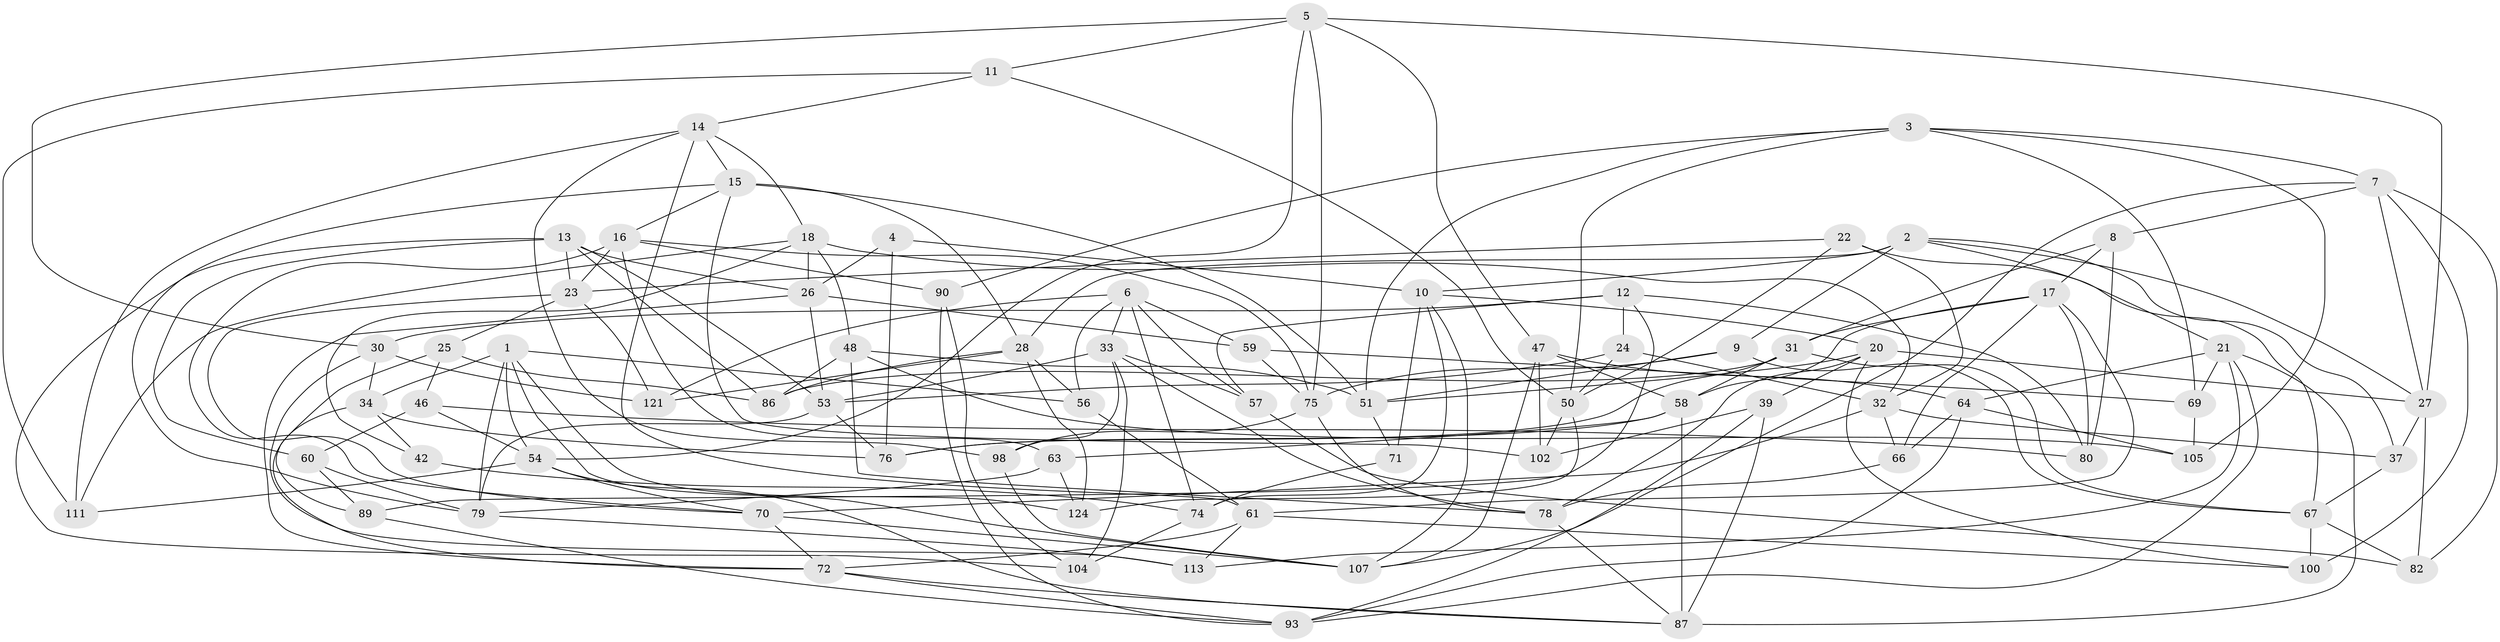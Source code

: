 // Generated by graph-tools (version 1.1) at 2025/24/03/03/25 07:24:24]
// undirected, 78 vertices, 196 edges
graph export_dot {
graph [start="1"]
  node [color=gray90,style=filled];
  1 [super="+92"];
  2 [super="+85"];
  3 [super="+116"];
  4;
  5 [super="+81"];
  6 [super="+19"];
  7 [super="+41"];
  8;
  9;
  10 [super="+36"];
  11;
  12 [super="+73"];
  13 [super="+77"];
  14 [super="+65"];
  15 [super="+62"];
  16 [super="+99"];
  17 [super="+55"];
  18 [super="+49"];
  20 [super="+40"];
  21 [super="+44"];
  22;
  23 [super="+29"];
  24;
  25;
  26 [super="+108"];
  27 [super="+38"];
  28 [super="+119"];
  30 [super="+43"];
  31 [super="+112"];
  32 [super="+35"];
  33 [super="+118"];
  34 [super="+45"];
  37;
  39;
  42;
  46;
  47 [super="+52"];
  48 [super="+117"];
  50 [super="+68"];
  51 [super="+83"];
  53 [super="+95"];
  54 [super="+103"];
  56;
  57;
  58 [super="+120"];
  59;
  60;
  61 [super="+94"];
  63;
  64 [super="+114"];
  66;
  67 [super="+101"];
  69;
  70 [super="+96"];
  71;
  72 [super="+123"];
  74 [super="+115"];
  75 [super="+97"];
  76 [super="+88"];
  78 [super="+110"];
  79 [super="+84"];
  80;
  82;
  86 [super="+91"];
  87 [super="+106"];
  89;
  90;
  93 [super="+109"];
  98;
  100;
  102;
  104;
  105;
  107 [super="+122"];
  111;
  113;
  121;
  124;
  1 -- 124;
  1 -- 56;
  1 -- 34;
  1 -- 107;
  1 -- 79;
  1 -- 54;
  2 -- 28;
  2 -- 21;
  2 -- 10;
  2 -- 9;
  2 -- 27;
  2 -- 37;
  3 -- 90;
  3 -- 69;
  3 -- 51;
  3 -- 105;
  3 -- 50;
  3 -- 7;
  4 -- 76 [weight=2];
  4 -- 10;
  4 -- 26;
  5 -- 54;
  5 -- 27;
  5 -- 75;
  5 -- 11;
  5 -- 30;
  5 -- 47;
  6 -- 33;
  6 -- 121;
  6 -- 57;
  6 -- 56;
  6 -- 74;
  6 -- 59;
  7 -- 82;
  7 -- 100;
  7 -- 27;
  7 -- 8;
  7 -- 107;
  8 -- 80;
  8 -- 17;
  8 -- 31;
  9 -- 67;
  9 -- 75;
  9 -- 51;
  10 -- 107;
  10 -- 20;
  10 -- 74;
  10 -- 71;
  11 -- 50;
  11 -- 111;
  11 -- 14;
  12 -- 57;
  12 -- 89;
  12 -- 80;
  12 -- 24;
  12 -- 30 [weight=2];
  13 -- 26;
  13 -- 53;
  13 -- 104;
  13 -- 60;
  13 -- 23;
  13 -- 86;
  14 -- 111;
  14 -- 98;
  14 -- 15;
  14 -- 18;
  14 -- 61;
  15 -- 102;
  15 -- 28;
  15 -- 79;
  15 -- 16;
  15 -- 51;
  16 -- 23;
  16 -- 70;
  16 -- 75;
  16 -- 90;
  16 -- 63;
  17 -- 31;
  17 -- 58;
  17 -- 66;
  17 -- 80;
  17 -- 61;
  18 -- 42;
  18 -- 26;
  18 -- 111;
  18 -- 48;
  18 -- 32;
  20 -- 78;
  20 -- 100;
  20 -- 27;
  20 -- 39;
  20 -- 51;
  21 -- 69;
  21 -- 93;
  21 -- 64;
  21 -- 113;
  21 -- 87;
  22 -- 67;
  22 -- 23;
  22 -- 50;
  22 -- 32;
  23 -- 121;
  23 -- 25;
  23 -- 70;
  24 -- 32;
  24 -- 53;
  24 -- 50;
  25 -- 46;
  25 -- 89;
  25 -- 86;
  26 -- 53;
  26 -- 72;
  26 -- 59;
  27 -- 82;
  27 -- 37;
  28 -- 124;
  28 -- 121;
  28 -- 56;
  28 -- 86;
  30 -- 113;
  30 -- 121;
  30 -- 34;
  31 -- 58;
  31 -- 86;
  31 -- 67;
  31 -- 76;
  32 -- 66;
  32 -- 70;
  32 -- 37;
  33 -- 57;
  33 -- 104;
  33 -- 98;
  33 -- 53;
  33 -- 78;
  34 -- 42 [weight=2];
  34 -- 72;
  34 -- 76;
  37 -- 67;
  39 -- 102;
  39 -- 87;
  39 -- 93;
  42 -- 74;
  46 -- 60;
  46 -- 80;
  46 -- 54;
  47 -- 107;
  47 -- 58;
  47 -- 64 [weight=2];
  47 -- 102;
  48 -- 86 [weight=2];
  48 -- 78;
  48 -- 105;
  48 -- 51;
  50 -- 124;
  50 -- 102;
  51 -- 71;
  53 -- 76;
  53 -- 79;
  54 -- 87;
  54 -- 70;
  54 -- 111;
  56 -- 61;
  57 -- 82;
  58 -- 63;
  58 -- 87;
  58 -- 76;
  59 -- 69;
  59 -- 75;
  60 -- 89;
  60 -- 79;
  61 -- 100;
  61 -- 113;
  61 -- 72;
  63 -- 124;
  63 -- 79;
  64 -- 93;
  64 -- 105;
  64 -- 66;
  66 -- 78;
  67 -- 82;
  67 -- 100;
  69 -- 105;
  70 -- 107;
  70 -- 72;
  71 -- 74 [weight=2];
  72 -- 93;
  72 -- 87;
  74 -- 104;
  75 -- 78;
  75 -- 98;
  78 -- 87;
  79 -- 113;
  89 -- 93;
  90 -- 104;
  90 -- 93;
  98 -- 107;
}
